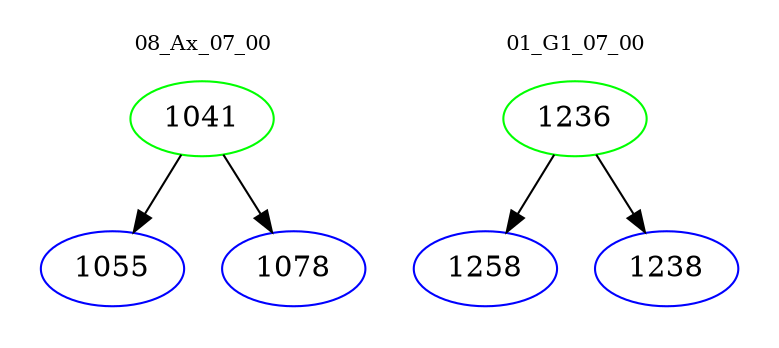 digraph{
subgraph cluster_0 {
color = white
label = "08_Ax_07_00";
fontsize=10;
T0_1041 [label="1041", color="green"]
T0_1041 -> T0_1055 [color="black"]
T0_1055 [label="1055", color="blue"]
T0_1041 -> T0_1078 [color="black"]
T0_1078 [label="1078", color="blue"]
}
subgraph cluster_1 {
color = white
label = "01_G1_07_00";
fontsize=10;
T1_1236 [label="1236", color="green"]
T1_1236 -> T1_1258 [color="black"]
T1_1258 [label="1258", color="blue"]
T1_1236 -> T1_1238 [color="black"]
T1_1238 [label="1238", color="blue"]
}
}
